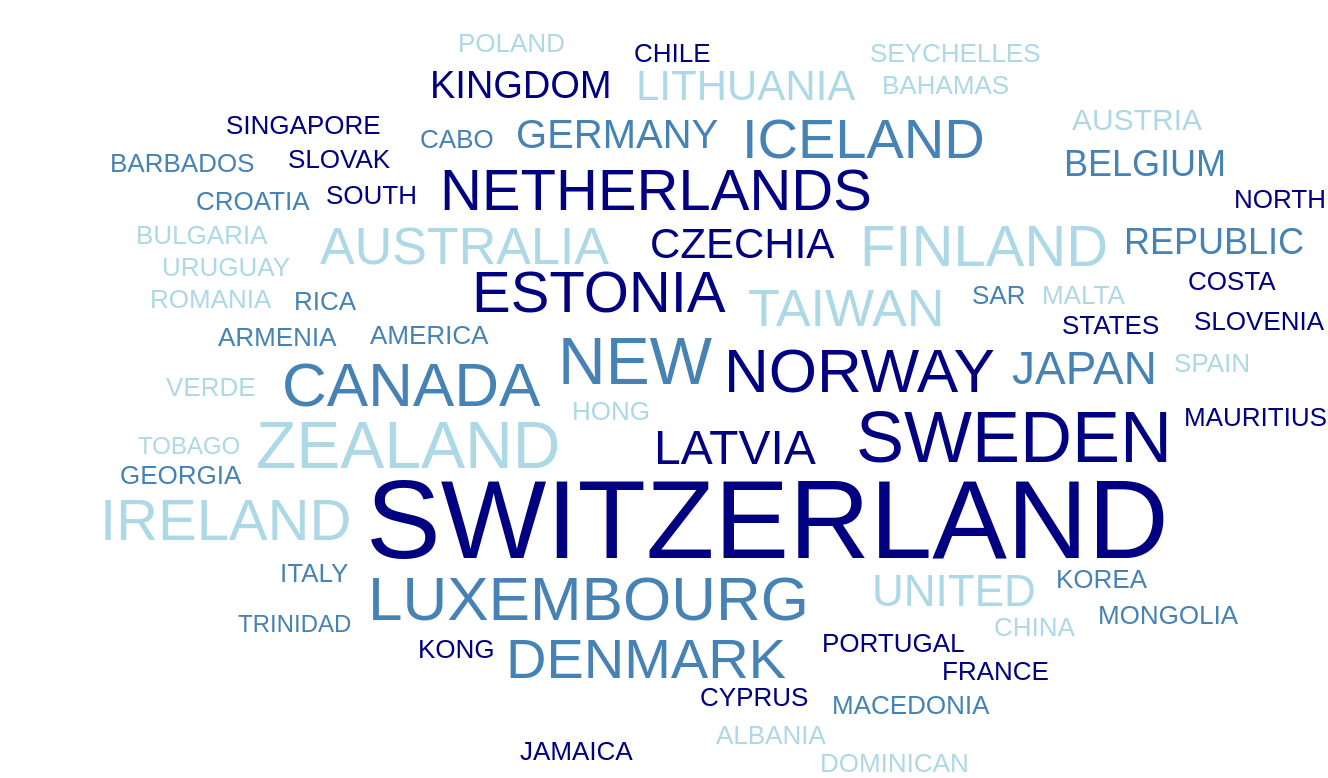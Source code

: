 {
    "$schema": "https://vega.github.io/schema/vega/v5.json",
    "description": "A word cloud visualization depicting Vega research paper abstracts.",
    "width": 400,
    "height": 300,
    "padding": 0,
  
    "data": [
      {
        "name": "table",
        "values": [
          "Switzerland Switzerland Switzerland Switzerland Switzerland Switzerland Switzerland Switzerland Switzerland Switzerland Switzerland Switzerland Switzerland Switzerland Switzerland Switzerland Switzerland Switzerland Switzerland Switzerland Switzerland Switzerland Switzerland Switzerland Switzerland Switzerland Switzerland Switzerland Switzerland Switzerland Switzerland Switzerland Switzerland Switzerland Switzerland Switzerland Switzerland Switzerland Switzerland Switzerland Switzerland Switzerland Switzerland Switzerland Switzerland Switzerland Switzerland Switzerland Switzerland Switzerland Switzerland Switzerland Switzerland Switzerland Switzerland Switzerland Switzerland Switzerland Switzerland Switzerland Switzerland Switzerland Switzerland Switzerland Switzerland Switzerland Switzerland Switzerland Switzerland Switzerland Switzerland Switzerland Switzerland Switzerland Switzerland Switzerland Switzerland Switzerland Switzerland Switzerland Switzerland New Zealand New Zealand New Zealand New Zealand New Zealand New Zealand New Zealand New Zealand New Zealand New Zealand New Zealand New Zealand New Zealand New Zealand New Zealand New Zealand New Zealand New Zealand New Zealand New Zealand New Zealand New Zealand New Zealand New Zealand New Zealand New Zealand New Zealand Estonia Estonia Estonia Estonia Estonia Estonia Estonia Estonia Estonia Estonia Estonia Estonia Estonia Estonia Estonia Estonia Estonia Estonia Estonia Estonia Denmark Denmark Denmark Denmark Denmark Denmark Denmark Denmark Denmark Denmark Denmark Denmark Denmark Denmark Denmark Denmark Denmark Denmark Ireland Ireland Ireland Ireland Ireland Ireland Ireland Ireland Ireland Ireland Ireland Ireland Ireland Ireland Ireland Ireland Ireland Ireland Ireland Sweden Sweden Sweden Sweden Sweden Sweden Sweden Sweden Sweden Sweden Sweden Sweden Sweden Sweden Sweden Sweden Sweden Sweden Sweden Sweden Sweden Sweden Sweden Sweden Sweden Sweden Sweden Sweden Sweden Sweden Sweden Iceland Iceland Iceland Iceland Iceland Iceland Iceland Iceland Iceland Iceland Iceland Iceland Iceland Iceland Iceland Iceland Iceland Iceland Finland Finland Finland Finland Finland Finland Finland Finland Finland Finland Finland Finland Finland Finland Finland Finland Finland Finland Finland Netherlands Netherlands Netherlands Netherlands Netherlands Netherlands Netherlands Netherlands Netherlands Netherlands Netherlands Netherlands Netherlands Netherlands Netherlands Netherlands Netherlands Netherlands Netherlands Luxembourg Luxembourg Luxembourg Luxembourg Luxembourg Luxembourg Luxembourg Luxembourg Luxembourg Luxembourg Luxembourg Luxembourg Luxembourg Luxembourg Luxembourg Luxembourg Luxembourg Luxembourg Luxembourg Luxembourg Luxembourg Luxembourg Australia Australia Australia Australia Australia Australia Australia Australia Australia Australia Australia Australia Australia Australia Australia Australia Norway Norway Norway Norway Norway Norway Norway Norway Norway Norway Norway Norway Norway Norway Norway Norway Norway Norway Norway Norway Norway Norway Canada Canada Canada Canada Canada Canada Canada Canada Canada Canada Canada Canada Canada Canada Canada Canada Canada Canada Canada Canada Canada Canada Taiwan Taiwan Taiwan Taiwan Taiwan Taiwan Taiwan Taiwan Taiwan Taiwan Taiwan Taiwan Taiwan Taiwan Taiwan Taiwan Latvia Latvia Latvia Latvia Latvia Latvia Latvia Latvia Latvia Latvia Latvia Latvia Latvia Japan Japan Japan Japan Japan Japan Japan Japan Japan Japan Japan Japan Lithuania Lithuania Lithuania Lithuania Lithuania Lithuania Lithuania Lithuania Lithuania Czechia Czechia Czechia Czechia Czechia Czechia Czechia Czechia Czechia Germany Germany Germany Germany Germany Germany Germany Germany United Kingdom United Kingdom United Kingdom United Kingdom United Kingdom United Kingdom United Kingdom Belgium Belgium Belgium Belgium Belgium Belgium Austria Austria Austria Austria United States of America United States of America United States of America Malta Malta Malta Portugal Portugal Portugal Armenia Armenia Armenia Bahamas Bahamas Bahamas Cyprus Cyprus Cyprus Cabo Verde Cabo Verde Cabo Verde South Korea South Korea South Korea Spain Spain Spain Chile Chile Chile Italy Italy Italy Hong Kong SAR, China Hong Kong SAR, China Hong Kong SAR, China Costa Rica Costa Rica Costa Rica Uruguay Uruguay Uruguay Slovak Republic Slovak Republic Slovak Republic Romania Romania Romania Slovenia Slovenia Slovenia Croatia Croatia Croatia Bulgaria Bulgaria Bulgaria France France France Georgia Georgia Georgia Seychelles Seychelles Seychelles Singapore Singapore Singapore Barbados Barbados Barbados Albania Albania Albania North Macedonia North Macedonia North Macedonia Poland Poland Poland Mauritius Mauritius Mauritius Mongolia Mongolia Mongolia Dominican Republic Dominican Republic Dominican Republic Jamaica Jamaica Jamaica Trinidad and Tobago Trinidad and Tobago"
        ],
        "transform": [
          {
            "type": "countpattern",
            "field": "data",
            "case": "upper",
            "pattern": "[\\w']{3,}",
            "stopwords": "(the|and|,)"
          },
          {
            "type": "formula",
            "as": "weight",
            "expr": "if(datum.count >= '150', 1000, 200)"
          }
        ]
      }
    ],
  
    "scales": [
      {
        "name": "color",
        "type": "ordinal",
        "domain": {"data": "table", "field": "text"},
        "range": ["#000080", "#4682B4", "#ADD8E6"]
      }
    ],
  
    "marks": [
      {
        "type": "text",
        "from": {"data": "table"},
        "encode": {
          "enter": {
            "text": {"field": "text"},
            "align": {"value": "center"},
            "baseline": {"value": "alphabetic"},
            "fill": {"scale": "color", "field": "text"}
          },
          "update": {
            "fillOpacity": {"value": 1}
          },
          "hover": {
            "fillOpacity": {"value": 0.5}
          }
        },
        "transform": [
          {
            "type": "wordcloud",
            "size": [700, 400],
            "text": {"field": "text"},
            "font": "Helvetica Neue, Arial",
            "fontSize": {"field": "datum.count"},
            "fontWeight": {"field": "datum.weight"},
            "fontSizeRange": [12, 56],
            "padding": 2
          }
        ]
      }
    ]
  }